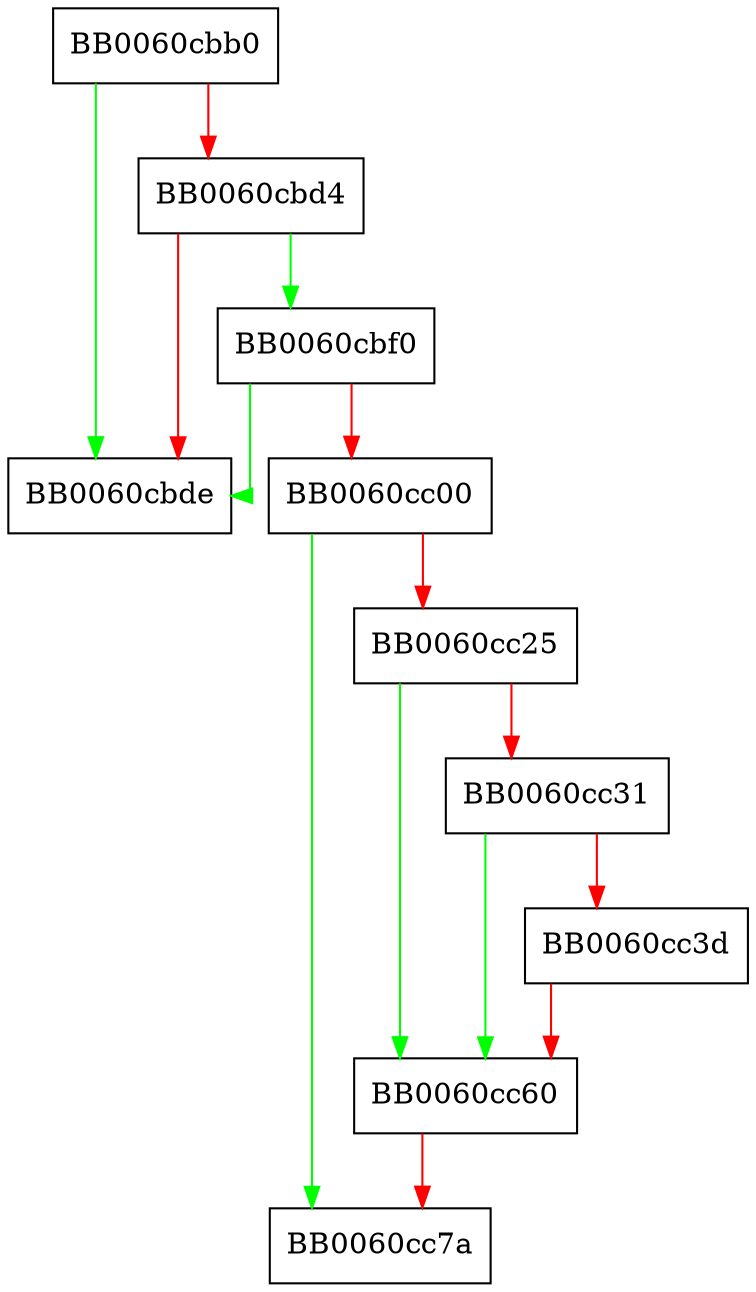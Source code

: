 digraph OBJ_NAME_remove {
  node [shape="box"];
  graph [splines=ortho];
  BB0060cbb0 -> BB0060cbde [color="green"];
  BB0060cbb0 -> BB0060cbd4 [color="red"];
  BB0060cbd4 -> BB0060cbf0 [color="green"];
  BB0060cbd4 -> BB0060cbde [color="red"];
  BB0060cbf0 -> BB0060cbde [color="green"];
  BB0060cbf0 -> BB0060cc00 [color="red"];
  BB0060cc00 -> BB0060cc7a [color="green"];
  BB0060cc00 -> BB0060cc25 [color="red"];
  BB0060cc25 -> BB0060cc60 [color="green"];
  BB0060cc25 -> BB0060cc31 [color="red"];
  BB0060cc31 -> BB0060cc60 [color="green"];
  BB0060cc31 -> BB0060cc3d [color="red"];
  BB0060cc3d -> BB0060cc60 [color="red"];
  BB0060cc60 -> BB0060cc7a [color="red"];
}